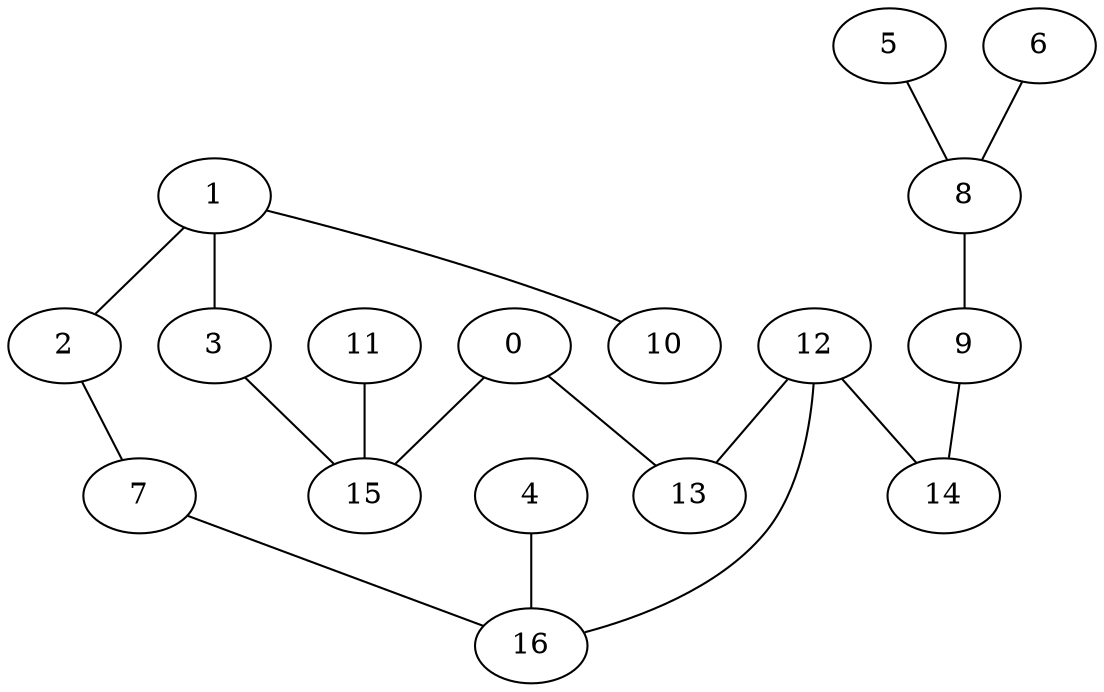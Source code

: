 graph "sampletest150-mod5_image12.bmp" {
	0	 [type=corner,
		x=199,
		y=325];
	13	 [type=corner,
		x=344,
		y=180];
	0 -- 13	 [angle0="-.79",
		frequency=1,
		type0=line];
	15	 [type=intersection,
		x=180,
		y=336];
	0 -- 15	 [angle0="-.52",
		frequency=1,
		type0=line];
	1	 [type=intersection,
		x=154,
		y=290];
	2	 [type=corner,
		x=162,
		y=163];
	1 -- 2	 [angle0="-1.51",
		frequency=1,
		type0=line];
	3	 [type=corner,
		x=148,
		y=324];
	1 -- 3	 [angle0="-1.40",
		frequency=1,
		type0=line];
	10	 [type=endpoint,
		x=71,
		y=282];
	1 -- 10	 [angle0=".10",
		frequency=1,
		type0=line];
	7	 [type=corner,
		x=343,
		y=157];
	2 -- 7	 [angle0="-.03",
		frequency=1,
		type0=line];
	3 -- 15	 [angle0=".36",
		frequency=1,
		type0=line];
	4	 [type=endpoint,
		x=385,
		y=154];
	16	 [type=intersection,
		x=353,
		y=170];
	4 -- 16	 [angle0="-.46",
		frequency=1,
		type0=line];
	5	 [type=endpoint,
		x=383,
		y=289];
	8	 [type=intersection,
		x=388,
		y=271];
	5 -- 8	 [angle0="-1.30",
		frequency=1,
		type0=line];
	6	 [type=endpoint,
		x=446,
		y=256];
	6 -- 8	 [angle0="-.25",
		frequency=1,
		type0=line];
	7 -- 16	 [angle0=".92",
		frequency=1,
		type0=line];
	9	 [type=corner,
		x=365,
		y=241];
	8 -- 9	 [angle0=".92",
		frequency=1,
		type0=line];
	14	 [type=corner,
		x=377,
		y=197];
	9 -- 14	 [angle0="-1.30",
		frequency=1,
		type0=line];
	11	 [type=endpoint,
		x=195,
		y=371];
	11 -- 15	 [angle0="1.17",
		frequency=1,
		type0=line];
	12	 [type=intersection,
		x=359,
		y=189];
	12 -- 13	 [angle0=".54",
		frequency=1,
		type0=line];
	12 -- 14	 [angle0=".42",
		frequency=1,
		type0=line];
	12 -- 16	 [angle0="1.26",
		frequency=1,
		type0=line];
}
